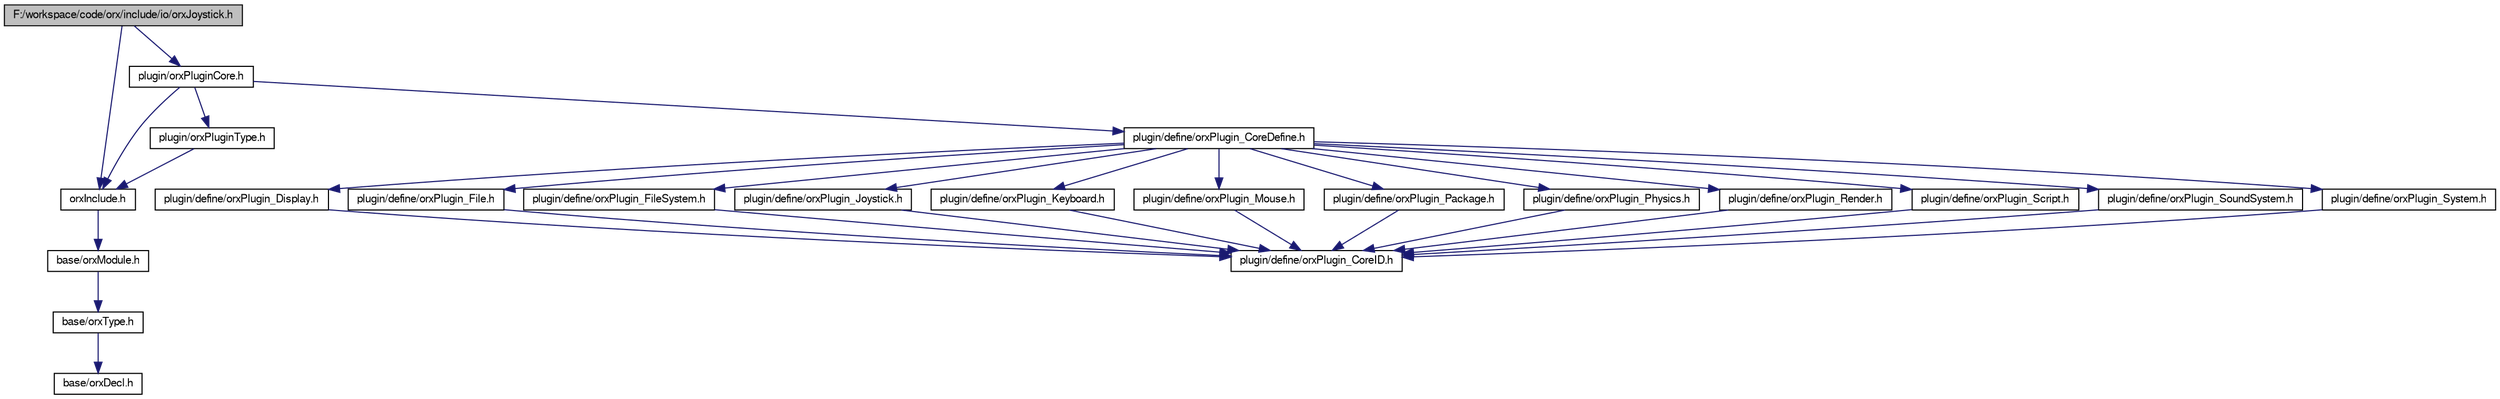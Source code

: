 digraph G
{
  bgcolor="transparent";
  edge [fontname="FreeSans",fontsize=10,labelfontname="FreeSans",labelfontsize=10];
  node [fontname="FreeSans",fontsize=10,shape=record];
  Node1 [label="F:/workspace/code/orx/include/io/orxJoystick.h",height=0.2,width=0.4,color="black", fillcolor="grey75", style="filled" fontcolor="black"];
  Node1 -> Node2 [color="midnightblue",fontsize=10,style="solid",fontname="FreeSans"];
  Node2 [label="orxInclude.h",height=0.2,width=0.4,color="black",URL="$orx_include_8h.html"];
  Node2 -> Node3 [color="midnightblue",fontsize=10,style="solid",fontname="FreeSans"];
  Node3 [label="base/orxModule.h",height=0.2,width=0.4,color="black",URL="$orx_module_8h.html"];
  Node3 -> Node4 [color="midnightblue",fontsize=10,style="solid",fontname="FreeSans"];
  Node4 [label="base/orxType.h",height=0.2,width=0.4,color="black",URL="$orx_type_8h.html"];
  Node4 -> Node5 [color="midnightblue",fontsize=10,style="solid",fontname="FreeSans"];
  Node5 [label="base/orxDecl.h",height=0.2,width=0.4,color="black",URL="$orx_decl_8h.html"];
  Node1 -> Node6 [color="midnightblue",fontsize=10,style="solid",fontname="FreeSans"];
  Node6 [label="plugin/orxPluginCore.h",height=0.2,width=0.4,color="black",URL="$orx_plugin_core_8h.html"];
  Node6 -> Node2 [color="midnightblue",fontsize=10,style="solid",fontname="FreeSans"];
  Node6 -> Node7 [color="midnightblue",fontsize=10,style="solid",fontname="FreeSans"];
  Node7 [label="plugin/orxPluginType.h",height=0.2,width=0.4,color="black",URL="$orx_plugin_type_8h.html"];
  Node7 -> Node2 [color="midnightblue",fontsize=10,style="solid",fontname="FreeSans"];
  Node6 -> Node8 [color="midnightblue",fontsize=10,style="solid",fontname="FreeSans"];
  Node8 [label="plugin/define/orxPlugin_CoreDefine.h",height=0.2,width=0.4,color="black",URL="$orx_plugin___core_define_8h.html"];
  Node8 -> Node9 [color="midnightblue",fontsize=10,style="solid",fontname="FreeSans"];
  Node9 [label="plugin/define/orxPlugin_Display.h",height=0.2,width=0.4,color="black",URL="$orx_plugin___display_8h.html"];
  Node9 -> Node10 [color="midnightblue",fontsize=10,style="solid",fontname="FreeSans"];
  Node10 [label="plugin/define/orxPlugin_CoreID.h",height=0.2,width=0.4,color="black",URL="$orx_plugin___core_i_d_8h.html"];
  Node8 -> Node11 [color="midnightblue",fontsize=10,style="solid",fontname="FreeSans"];
  Node11 [label="plugin/define/orxPlugin_File.h",height=0.2,width=0.4,color="black",URL="$orx_plugin___file_8h.html"];
  Node11 -> Node10 [color="midnightblue",fontsize=10,style="solid",fontname="FreeSans"];
  Node8 -> Node12 [color="midnightblue",fontsize=10,style="solid",fontname="FreeSans"];
  Node12 [label="plugin/define/orxPlugin_FileSystem.h",height=0.2,width=0.4,color="black",URL="$orx_plugin___file_system_8h.html"];
  Node12 -> Node10 [color="midnightblue",fontsize=10,style="solid",fontname="FreeSans"];
  Node8 -> Node13 [color="midnightblue",fontsize=10,style="solid",fontname="FreeSans"];
  Node13 [label="plugin/define/orxPlugin_Joystick.h",height=0.2,width=0.4,color="black",URL="$orx_plugin___joystick_8h.html"];
  Node13 -> Node10 [color="midnightblue",fontsize=10,style="solid",fontname="FreeSans"];
  Node8 -> Node14 [color="midnightblue",fontsize=10,style="solid",fontname="FreeSans"];
  Node14 [label="plugin/define/orxPlugin_Keyboard.h",height=0.2,width=0.4,color="black",URL="$orx_plugin___keyboard_8h.html"];
  Node14 -> Node10 [color="midnightblue",fontsize=10,style="solid",fontname="FreeSans"];
  Node8 -> Node15 [color="midnightblue",fontsize=10,style="solid",fontname="FreeSans"];
  Node15 [label="plugin/define/orxPlugin_Mouse.h",height=0.2,width=0.4,color="black",URL="$orx_plugin___mouse_8h.html"];
  Node15 -> Node10 [color="midnightblue",fontsize=10,style="solid",fontname="FreeSans"];
  Node8 -> Node16 [color="midnightblue",fontsize=10,style="solid",fontname="FreeSans"];
  Node16 [label="plugin/define/orxPlugin_Package.h",height=0.2,width=0.4,color="black",URL="$orx_plugin___package_8h.html"];
  Node16 -> Node10 [color="midnightblue",fontsize=10,style="solid",fontname="FreeSans"];
  Node8 -> Node17 [color="midnightblue",fontsize=10,style="solid",fontname="FreeSans"];
  Node17 [label="plugin/define/orxPlugin_Physics.h",height=0.2,width=0.4,color="black",URL="$orx_plugin___physics_8h.html"];
  Node17 -> Node10 [color="midnightblue",fontsize=10,style="solid",fontname="FreeSans"];
  Node8 -> Node18 [color="midnightblue",fontsize=10,style="solid",fontname="FreeSans"];
  Node18 [label="plugin/define/orxPlugin_Render.h",height=0.2,width=0.4,color="black",URL="$orx_plugin___render_8h.html"];
  Node18 -> Node10 [color="midnightblue",fontsize=10,style="solid",fontname="FreeSans"];
  Node8 -> Node19 [color="midnightblue",fontsize=10,style="solid",fontname="FreeSans"];
  Node19 [label="plugin/define/orxPlugin_Script.h",height=0.2,width=0.4,color="black",URL="$orx_plugin___script_8h.html"];
  Node19 -> Node10 [color="midnightblue",fontsize=10,style="solid",fontname="FreeSans"];
  Node8 -> Node20 [color="midnightblue",fontsize=10,style="solid",fontname="FreeSans"];
  Node20 [label="plugin/define/orxPlugin_SoundSystem.h",height=0.2,width=0.4,color="black",URL="$orx_plugin___sound_system_8h.html"];
  Node20 -> Node10 [color="midnightblue",fontsize=10,style="solid",fontname="FreeSans"];
  Node8 -> Node21 [color="midnightblue",fontsize=10,style="solid",fontname="FreeSans"];
  Node21 [label="plugin/define/orxPlugin_System.h",height=0.2,width=0.4,color="black",URL="$orx_plugin___system_8h.html"];
  Node21 -> Node10 [color="midnightblue",fontsize=10,style="solid",fontname="FreeSans"];
}

